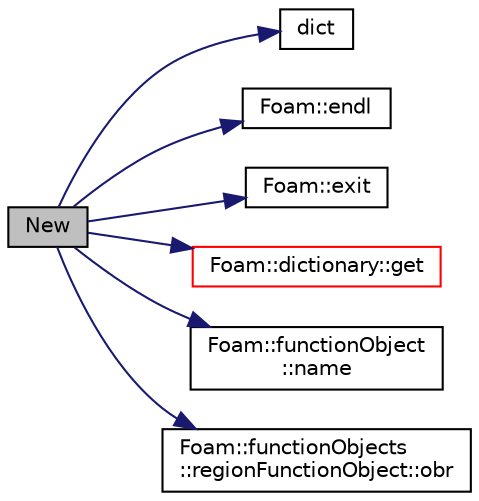 digraph "New"
{
  bgcolor="transparent";
  edge [fontname="Helvetica",fontsize="10",labelfontname="Helvetica",labelfontsize="10"];
  node [fontname="Helvetica",fontsize="10",shape=record];
  rankdir="LR";
  Node1 [label="New",height=0.2,width=0.4,color="black", fillcolor="grey75", style="filled" fontcolor="black"];
  Node1 -> Node2 [color="midnightblue",fontsize="10",style="solid",fontname="Helvetica"];
  Node2 [label="dict",height=0.2,width=0.4,color="black",URL="$classFoam_1_1functionObjects_1_1fieldValue.html#a193891e89d96c3d3699885e60fe0a609",tooltip="Return the reference to the construction dictionary. "];
  Node1 -> Node3 [color="midnightblue",fontsize="10",style="solid",fontname="Helvetica"];
  Node3 [label="Foam::endl",height=0.2,width=0.4,color="black",URL="$namespaceFoam.html#a2db8fe02a0d3909e9351bb4275b23ce4",tooltip="Add newline and flush stream. "];
  Node1 -> Node4 [color="midnightblue",fontsize="10",style="solid",fontname="Helvetica"];
  Node4 [label="Foam::exit",height=0.2,width=0.4,color="black",URL="$namespaceFoam.html#a06ca7250d8e89caf05243ec094843642"];
  Node1 -> Node5 [color="midnightblue",fontsize="10",style="solid",fontname="Helvetica"];
  Node5 [label="Foam::dictionary::get",height=0.2,width=0.4,color="red",URL="$classFoam_1_1dictionary.html#a77e42e567926a2832d92912ed995055a",tooltip="Find and return a T. FatalIOError if not found, or if the number of tokens is incorrect. "];
  Node1 -> Node6 [color="midnightblue",fontsize="10",style="solid",fontname="Helvetica"];
  Node6 [label="Foam::functionObject\l::name",height=0.2,width=0.4,color="black",URL="$classFoam_1_1functionObject.html#a6d60057c26042eaf7fa1b3b6fb07b582",tooltip="Return the name of this functionObject. "];
  Node1 -> Node7 [color="midnightblue",fontsize="10",style="solid",fontname="Helvetica"];
  Node7 [label="Foam::functionObjects\l::regionFunctionObject::obr",height=0.2,width=0.4,color="black",URL="$classFoam_1_1functionObjects_1_1regionFunctionObject.html#a97b328c3896937a2c4201accbe1e6632",tooltip="The region or sub-region registry being used. "];
}

